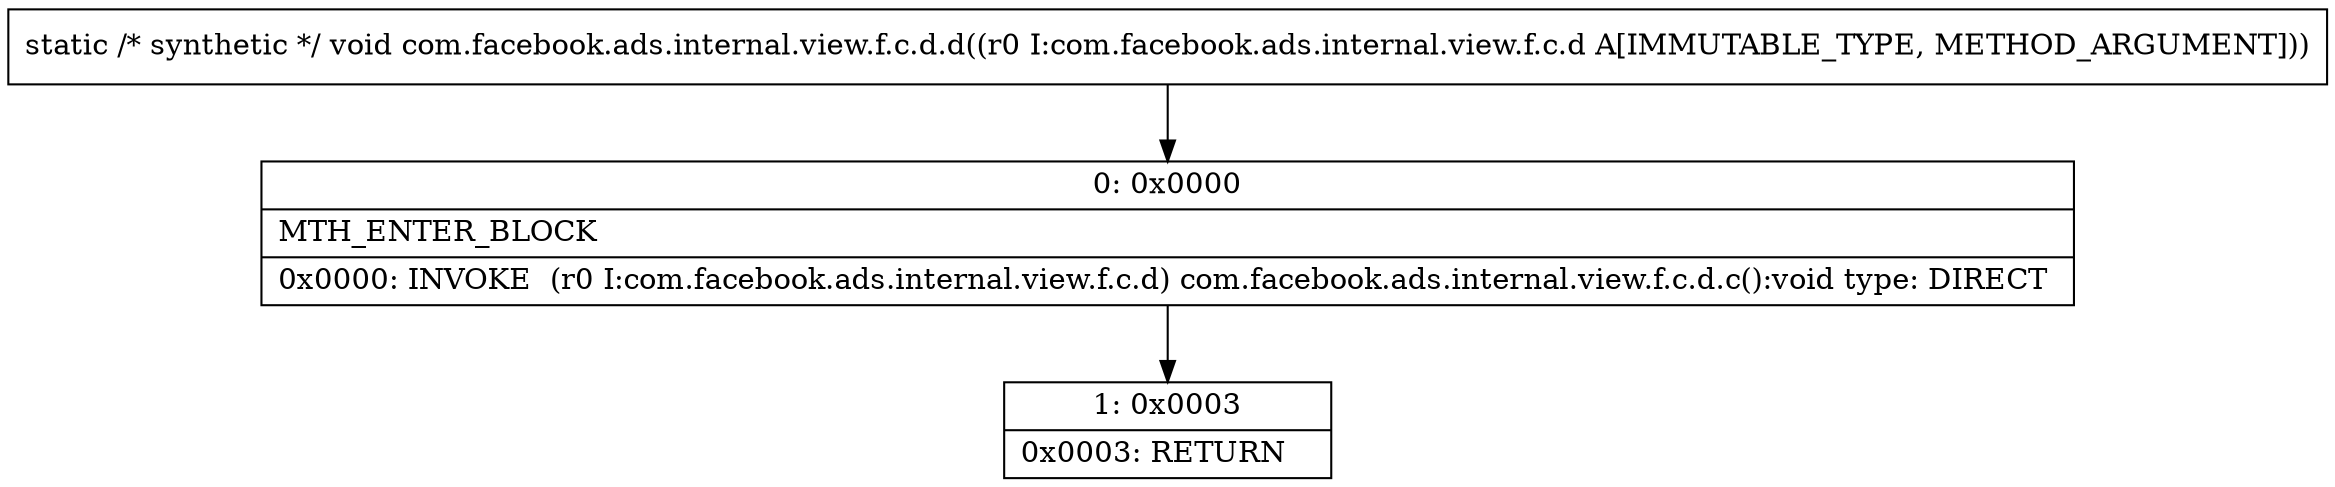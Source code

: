 digraph "CFG forcom.facebook.ads.internal.view.f.c.d.d(Lcom\/facebook\/ads\/internal\/view\/f\/c\/d;)V" {
Node_0 [shape=record,label="{0\:\ 0x0000|MTH_ENTER_BLOCK\l|0x0000: INVOKE  (r0 I:com.facebook.ads.internal.view.f.c.d) com.facebook.ads.internal.view.f.c.d.c():void type: DIRECT \l}"];
Node_1 [shape=record,label="{1\:\ 0x0003|0x0003: RETURN   \l}"];
MethodNode[shape=record,label="{static \/* synthetic *\/ void com.facebook.ads.internal.view.f.c.d.d((r0 I:com.facebook.ads.internal.view.f.c.d A[IMMUTABLE_TYPE, METHOD_ARGUMENT])) }"];
MethodNode -> Node_0;
Node_0 -> Node_1;
}


